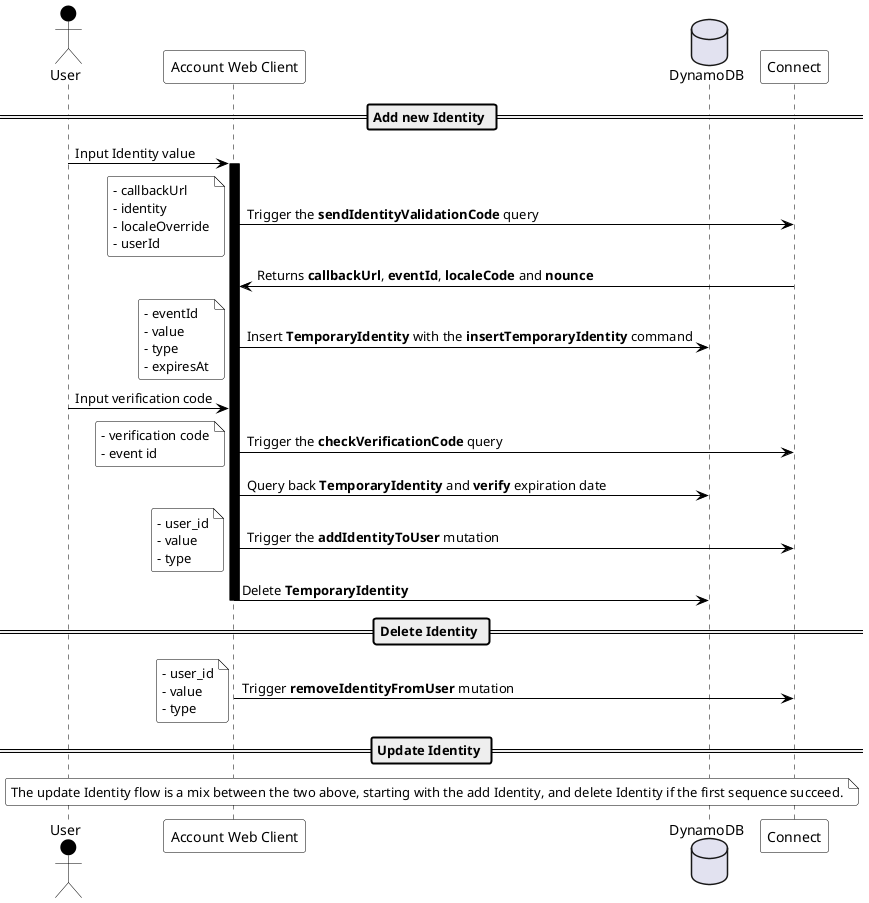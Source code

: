 @startuml
skinparam NoteBackgroundColor #fff
skinparam NoteBorderColor #000

skinparam sequence {
	ArrowColor #000
	ActorBorderColor #000

	LifeLineBorderColor #000
	LifeLineBackgroundColor #000

	ParticipantBorderColor #000
	ParticipantBackgroundColor #fff
	ParticipantFontColor #000

	ActorBackgroundColor #000
	ActorFontColor #000

  NoteBorderColor #000
}

skinparam roundcorner 5

actor User                         as user
participant "Account Web Client"   as account
database DynamoDB                  as dynamo
participant "Connect"              as connect

== Add new Identity ==

user -> account : Input Identity value
activate account
account -> connect : Trigger the **sendIdentityValidationCode** query
note left
- callbackUrl
- identity
- localeOverride
- userId
end note
connect -> account : Returns **callbackUrl**, **eventId**, **localeCode** and **nounce**
account -> dynamo : Insert **TemporaryIdentity** with the **insertTemporaryIdentity** command
note left
- eventId
- value
- type
- expiresAt
end note
user -> account : Input verification code
account -> connect : Trigger the **checkVerificationCode** query
note left
- verification code
- event id
end note
account -> dynamo : Query back **TemporaryIdentity** and **verify** expiration date
account -> connect : Trigger the **addIdentityToUser** mutation
note left
- user_id
- value
- type
end note
account -> dynamo : Delete **TemporaryIdentity**
deactivate account

== Delete Identity ==

account -> connect : Trigger **removeIdentityFromUser** mutation
note left
- user_id
- value
- type
end note

== Update Identity ==

note over user, connect
The update Identity flow is a mix between the two above, starting with the add Identity, and delete Identity if the first sequence succeed.
end note
@enduml